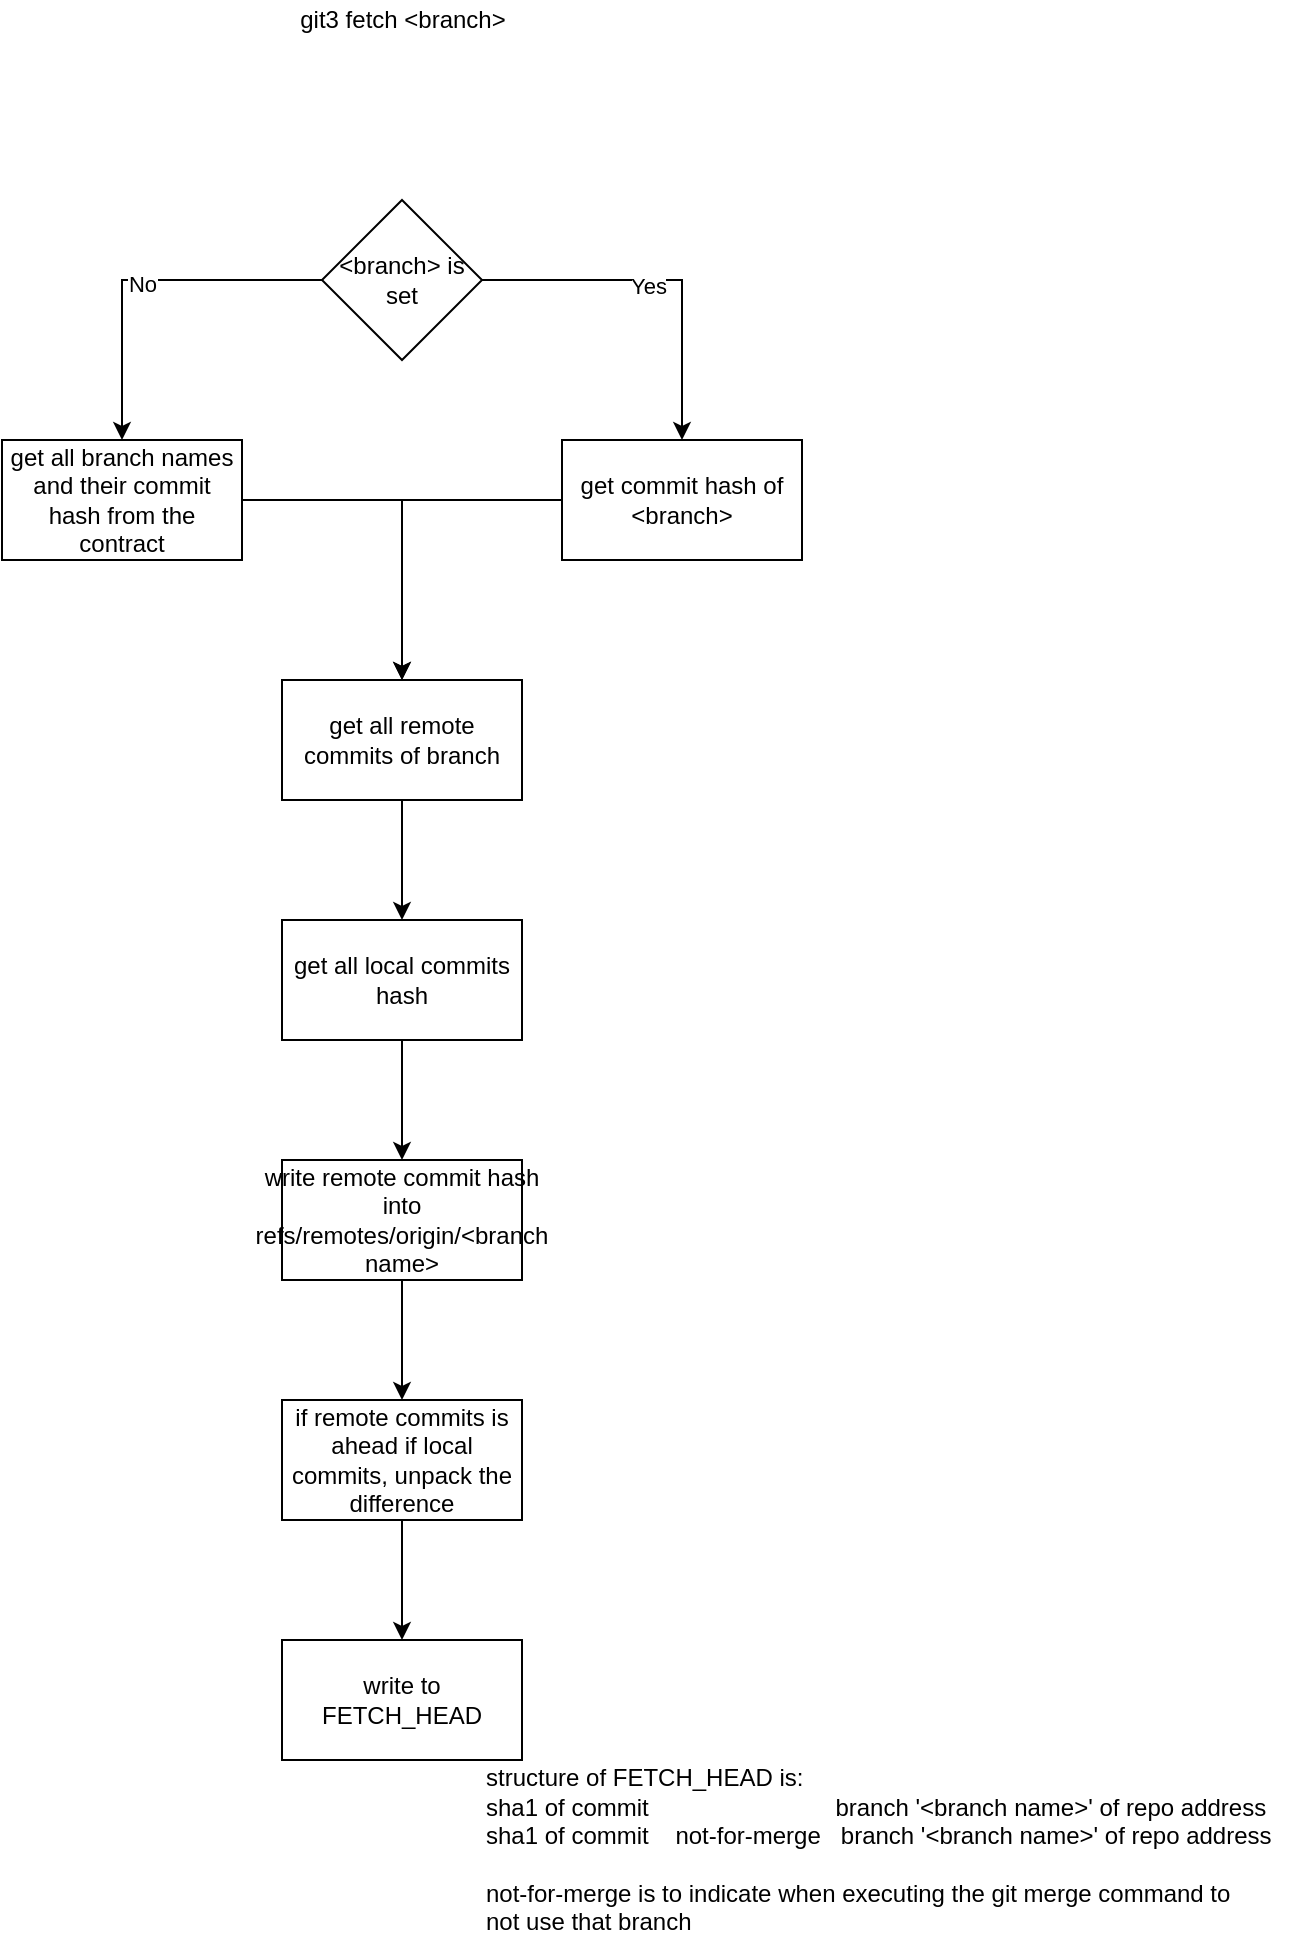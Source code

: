 <mxfile version="16.5.3" type="device"><diagram id="Op7vMpU1uhip19lapouY" name="Page-1"><mxGraphModel dx="1350" dy="793" grid="1" gridSize="10" guides="1" tooltips="1" connect="1" arrows="1" fold="1" page="1" pageScale="1" pageWidth="850" pageHeight="1100" math="0" shadow="0"><root><mxCell id="0"/><mxCell id="1" parent="0"/><mxCell id="-LnycepXzWsl6Id6qhDl-4" style="edgeStyle=orthogonalEdgeStyle;rounded=0;orthogonalLoop=1;jettySize=auto;html=1;" edge="1" parent="1" source="-LnycepXzWsl6Id6qhDl-1" target="-LnycepXzWsl6Id6qhDl-3"><mxGeometry relative="1" as="geometry"/></mxCell><mxCell id="-LnycepXzWsl6Id6qhDl-5" value="No" style="edgeLabel;html=1;align=center;verticalAlign=middle;resizable=0;points=[];" vertex="1" connectable="0" parent="-LnycepXzWsl6Id6qhDl-4"><mxGeometry y="2" relative="1" as="geometry"><mxPoint as="offset"/></mxGeometry></mxCell><mxCell id="-LnycepXzWsl6Id6qhDl-7" style="edgeStyle=orthogonalEdgeStyle;rounded=0;orthogonalLoop=1;jettySize=auto;html=1;entryX=0.5;entryY=0;entryDx=0;entryDy=0;" edge="1" parent="1" source="-LnycepXzWsl6Id6qhDl-1" target="-LnycepXzWsl6Id6qhDl-6"><mxGeometry relative="1" as="geometry"/></mxCell><mxCell id="-LnycepXzWsl6Id6qhDl-8" value="Yes" style="edgeLabel;html=1;align=center;verticalAlign=middle;resizable=0;points=[];" vertex="1" connectable="0" parent="-LnycepXzWsl6Id6qhDl-7"><mxGeometry x="-0.078" y="-3" relative="1" as="geometry"><mxPoint as="offset"/></mxGeometry></mxCell><mxCell id="-LnycepXzWsl6Id6qhDl-1" value="&amp;lt;branch&amp;gt; is set" style="rhombus;whiteSpace=wrap;html=1;" vertex="1" parent="1"><mxGeometry x="360" y="120" width="80" height="80" as="geometry"/></mxCell><mxCell id="-LnycepXzWsl6Id6qhDl-2" value="git3 fetch &amp;lt;branch&amp;gt;" style="text;html=1;align=center;verticalAlign=middle;resizable=0;points=[];autosize=1;strokeColor=none;fillColor=none;" vertex="1" parent="1"><mxGeometry x="340" y="20" width="120" height="20" as="geometry"/></mxCell><mxCell id="-LnycepXzWsl6Id6qhDl-10" style="edgeStyle=orthogonalEdgeStyle;rounded=0;orthogonalLoop=1;jettySize=auto;html=1;entryX=0.5;entryY=0;entryDx=0;entryDy=0;" edge="1" parent="1" source="-LnycepXzWsl6Id6qhDl-3" target="-LnycepXzWsl6Id6qhDl-9"><mxGeometry relative="1" as="geometry"/></mxCell><mxCell id="-LnycepXzWsl6Id6qhDl-3" value="get all branch names and their commit hash from the contract" style="rounded=0;whiteSpace=wrap;html=1;" vertex="1" parent="1"><mxGeometry x="200" y="240" width="120" height="60" as="geometry"/></mxCell><mxCell id="-LnycepXzWsl6Id6qhDl-11" style="edgeStyle=orthogonalEdgeStyle;rounded=0;orthogonalLoop=1;jettySize=auto;html=1;entryX=0.5;entryY=0;entryDx=0;entryDy=0;" edge="1" parent="1" source="-LnycepXzWsl6Id6qhDl-6" target="-LnycepXzWsl6Id6qhDl-9"><mxGeometry relative="1" as="geometry"/></mxCell><mxCell id="-LnycepXzWsl6Id6qhDl-6" value="get commit hash of &amp;lt;branch&amp;gt;" style="rounded=0;whiteSpace=wrap;html=1;" vertex="1" parent="1"><mxGeometry x="480" y="240" width="120" height="60" as="geometry"/></mxCell><mxCell id="-LnycepXzWsl6Id6qhDl-13" style="edgeStyle=orthogonalEdgeStyle;rounded=0;orthogonalLoop=1;jettySize=auto;html=1;" edge="1" parent="1" source="-LnycepXzWsl6Id6qhDl-9" target="-LnycepXzWsl6Id6qhDl-12"><mxGeometry relative="1" as="geometry"/></mxCell><mxCell id="-LnycepXzWsl6Id6qhDl-9" value="get all remote commits of branch" style="rounded=0;whiteSpace=wrap;html=1;" vertex="1" parent="1"><mxGeometry x="340" y="360" width="120" height="60" as="geometry"/></mxCell><mxCell id="-LnycepXzWsl6Id6qhDl-15" style="edgeStyle=orthogonalEdgeStyle;rounded=0;orthogonalLoop=1;jettySize=auto;html=1;entryX=0.5;entryY=0;entryDx=0;entryDy=0;" edge="1" parent="1" source="-LnycepXzWsl6Id6qhDl-12" target="-LnycepXzWsl6Id6qhDl-14"><mxGeometry relative="1" as="geometry"/></mxCell><mxCell id="-LnycepXzWsl6Id6qhDl-12" value="&lt;div&gt;get all local commits&lt;/div&gt;&lt;div&gt;hash&lt;br&gt;&lt;/div&gt;" style="rounded=0;whiteSpace=wrap;html=1;" vertex="1" parent="1"><mxGeometry x="340" y="480" width="120" height="60" as="geometry"/></mxCell><mxCell id="-LnycepXzWsl6Id6qhDl-17" style="edgeStyle=orthogonalEdgeStyle;rounded=0;orthogonalLoop=1;jettySize=auto;html=1;entryX=0.5;entryY=0;entryDx=0;entryDy=0;" edge="1" parent="1" source="-LnycepXzWsl6Id6qhDl-14" target="-LnycepXzWsl6Id6qhDl-16"><mxGeometry relative="1" as="geometry"/></mxCell><mxCell id="-LnycepXzWsl6Id6qhDl-14" value="write remote commit hash into refs/remotes/origin/&amp;lt;branch name&amp;gt;" style="rounded=0;whiteSpace=wrap;html=1;" vertex="1" parent="1"><mxGeometry x="340" y="600" width="120" height="60" as="geometry"/></mxCell><mxCell id="-LnycepXzWsl6Id6qhDl-19" style="edgeStyle=orthogonalEdgeStyle;rounded=0;orthogonalLoop=1;jettySize=auto;html=1;" edge="1" parent="1" source="-LnycepXzWsl6Id6qhDl-16" target="-LnycepXzWsl6Id6qhDl-18"><mxGeometry relative="1" as="geometry"/></mxCell><mxCell id="-LnycepXzWsl6Id6qhDl-16" value="if remote commits is ahead if local commits, unpack the difference" style="rounded=0;whiteSpace=wrap;html=1;" vertex="1" parent="1"><mxGeometry x="340" y="720" width="120" height="60" as="geometry"/></mxCell><mxCell id="-LnycepXzWsl6Id6qhDl-18" value="write to FETCH_HEAD" style="rounded=0;whiteSpace=wrap;html=1;" vertex="1" parent="1"><mxGeometry x="340" y="840" width="120" height="60" as="geometry"/></mxCell><mxCell id="-LnycepXzWsl6Id6qhDl-20" value="&lt;div align=&quot;left&quot;&gt;structure of FETCH_HEAD is:&lt;/div&gt;&lt;div align=&quot;left&quot;&gt;sha1 of commit&amp;nbsp;&amp;nbsp; &amp;nbsp; &amp;nbsp; &amp;nbsp; &amp;nbsp; &amp;nbsp; &amp;nbsp; &amp;nbsp; &amp;nbsp; &amp;nbsp; &amp;nbsp; &amp;nbsp; &amp;nbsp;&amp;nbsp; branch '&amp;lt;branch name&amp;gt;' of repo address &lt;br&gt;&lt;/div&gt;&lt;div align=&quot;left&quot;&gt;sha1 of commit&amp;nbsp;&amp;nbsp;&amp;nbsp; not-for-merge &amp;nbsp; branch '&amp;lt;branch name&amp;gt;' of repo address &lt;br&gt;&lt;/div&gt;&lt;div align=&quot;left&quot;&gt;&lt;br&gt;&lt;/div&gt;&lt;div align=&quot;left&quot;&gt;not-for-merge is to indicate when executing the git merge command to&lt;/div&gt;&lt;div align=&quot;left&quot;&gt;not use that branch&lt;br&gt;&lt;/div&gt;" style="text;html=1;align=left;verticalAlign=middle;resizable=0;points=[];autosize=1;strokeColor=none;fillColor=none;" vertex="1" parent="1"><mxGeometry x="440" y="900" width="410" height="90" as="geometry"/></mxCell></root></mxGraphModel></diagram></mxfile>